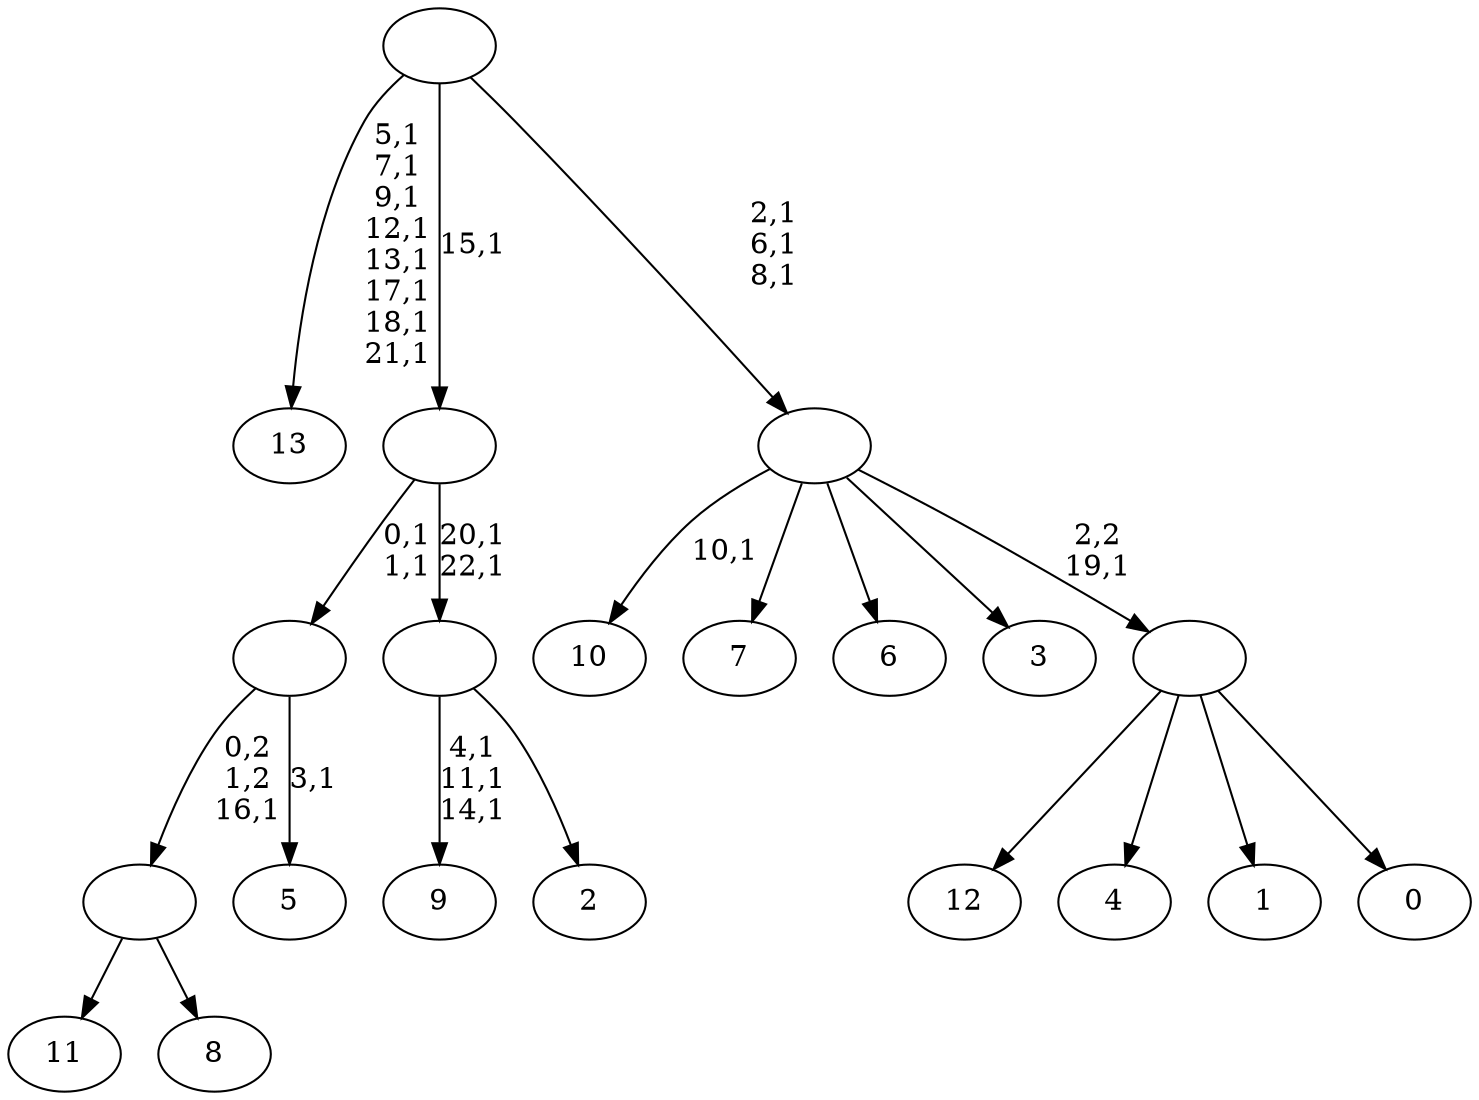 digraph T {
	37 [label="13"]
	28 [label="12"]
	27 [label="11"]
	26 [label="10"]
	24 [label="9"]
	20 [label="8"]
	19 [label=""]
	18 [label="7"]
	17 [label="6"]
	16 [label="5"]
	14 [label=""]
	12 [label="4"]
	11 [label="3"]
	10 [label="2"]
	9 [label=""]
	7 [label=""]
	6 [label="1"]
	5 [label="0"]
	4 [label=""]
	3 [label=""]
	0 [label=""]
	19 -> 27 [label=""]
	19 -> 20 [label=""]
	14 -> 16 [label="3,1"]
	14 -> 19 [label="0,2\n1,2\n16,1"]
	9 -> 24 [label="4,1\n11,1\n14,1"]
	9 -> 10 [label=""]
	7 -> 9 [label="20,1\n22,1"]
	7 -> 14 [label="0,1\n1,1"]
	4 -> 28 [label=""]
	4 -> 12 [label=""]
	4 -> 6 [label=""]
	4 -> 5 [label=""]
	3 -> 26 [label="10,1"]
	3 -> 18 [label=""]
	3 -> 17 [label=""]
	3 -> 11 [label=""]
	3 -> 4 [label="2,2\n19,1"]
	0 -> 3 [label="2,1\n6,1\n8,1"]
	0 -> 37 [label="5,1\n7,1\n9,1\n12,1\n13,1\n17,1\n18,1\n21,1"]
	0 -> 7 [label="15,1"]
}
